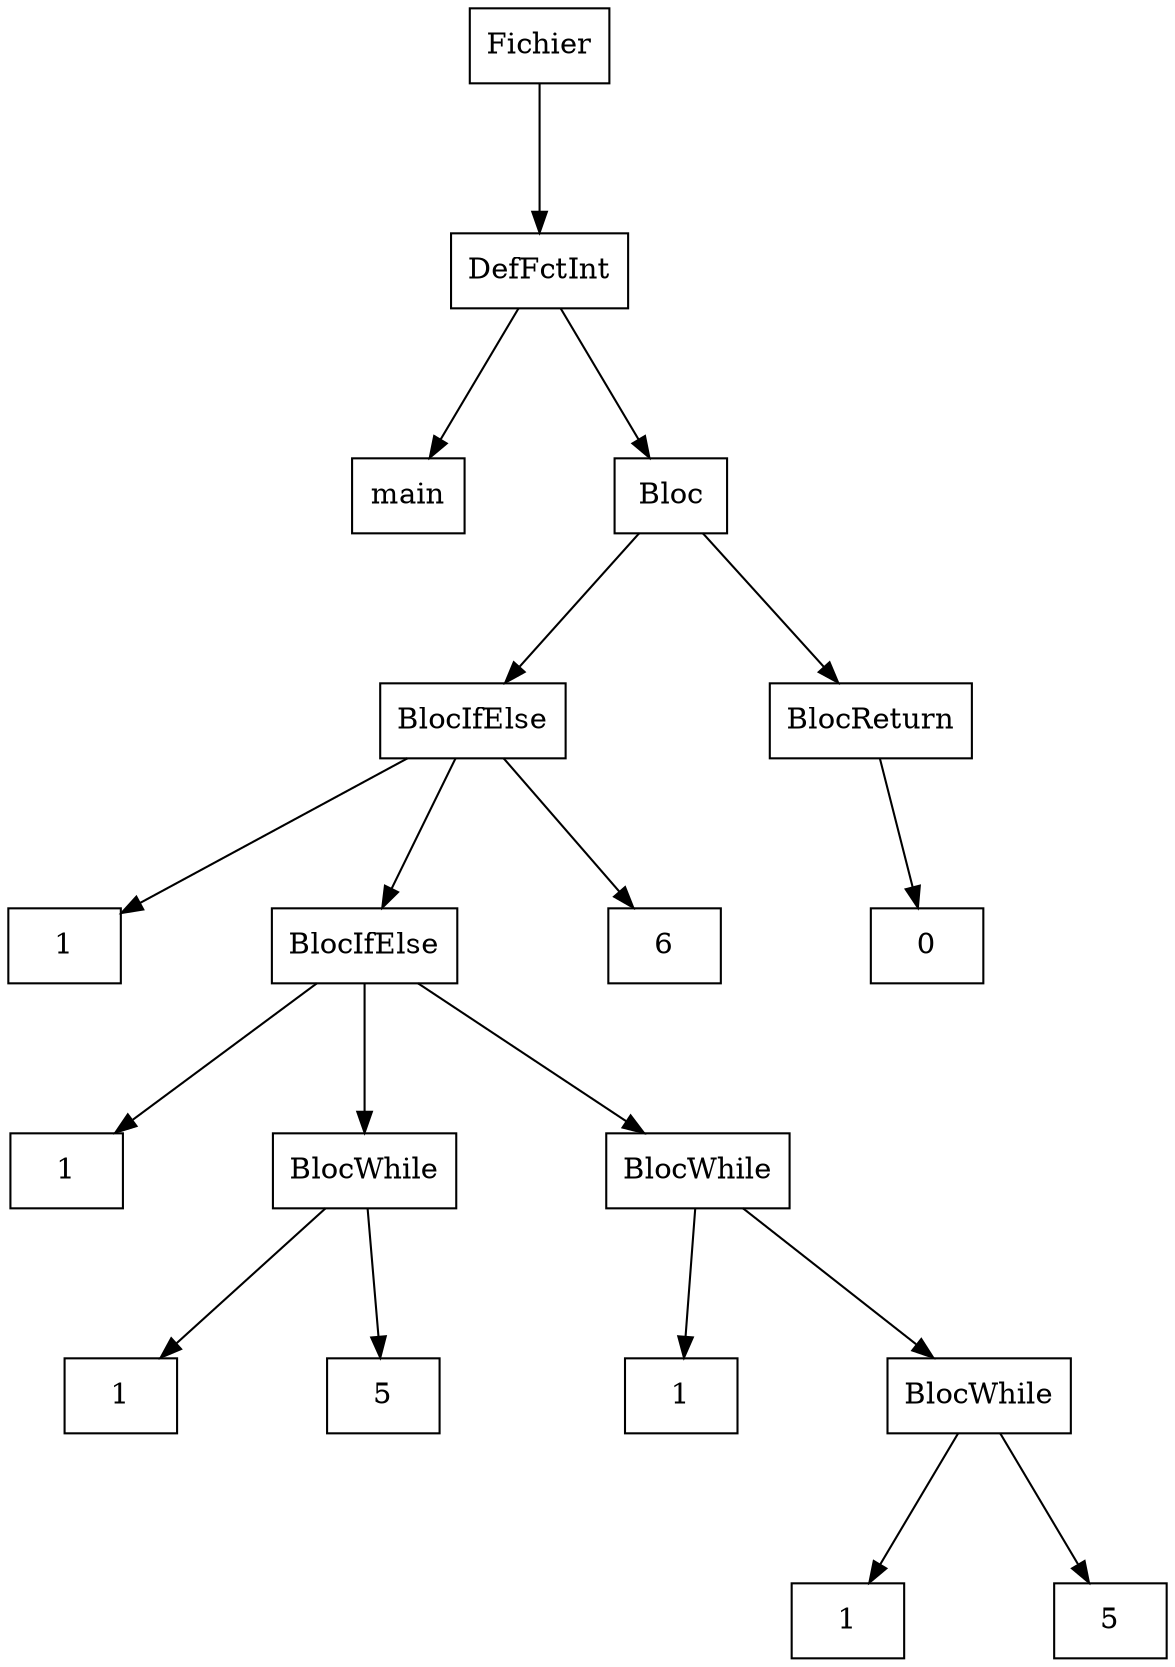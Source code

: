 digraph "ast"{

	nodesep=1;
	ranksep=1;

	N0 [label="Fichier", shape="box"];
	N1 [label="DefFctInt", shape="box"];
	N2 [label="main", shape="box"];
	N3 [label="Bloc", shape="box"];
	N4 [label="BlocIfElse", shape="box"];
	N5 [label="1", shape="box"];
	N6 [label="BlocIfElse", shape="box"];
	N7 [label="1", shape="box"];
	N8 [label="BlocWhile", shape="box"];
	N9 [label="1", shape="box"];
	N10 [label="5", shape="box"];
	N11 [label="BlocWhile", shape="box"];
	N12 [label="1", shape="box"];
	N13 [label="BlocWhile", shape="box"];
	N14 [label="1", shape="box"];
	N15 [label="5", shape="box"];
	N16 [label="6", shape="box"];
	N17 [label="BlocReturn", shape="box"];
	N18 [label="0", shape="box"];

	N1 -> N2; 
	N4 -> N5; 
	N6 -> N7; 
	N8 -> N9; 
	N8 -> N10; 
	N6 -> N8; 
	N11 -> N12; 
	N13 -> N14; 
	N13 -> N15; 
	N11 -> N13; 
	N6 -> N11; 
	N4 -> N6; 
	N4 -> N16; 
	N3 -> N4; 
	N17 -> N18; 
	N3 -> N17; 
	N1 -> N3; 
	N0 -> N1; 
}
